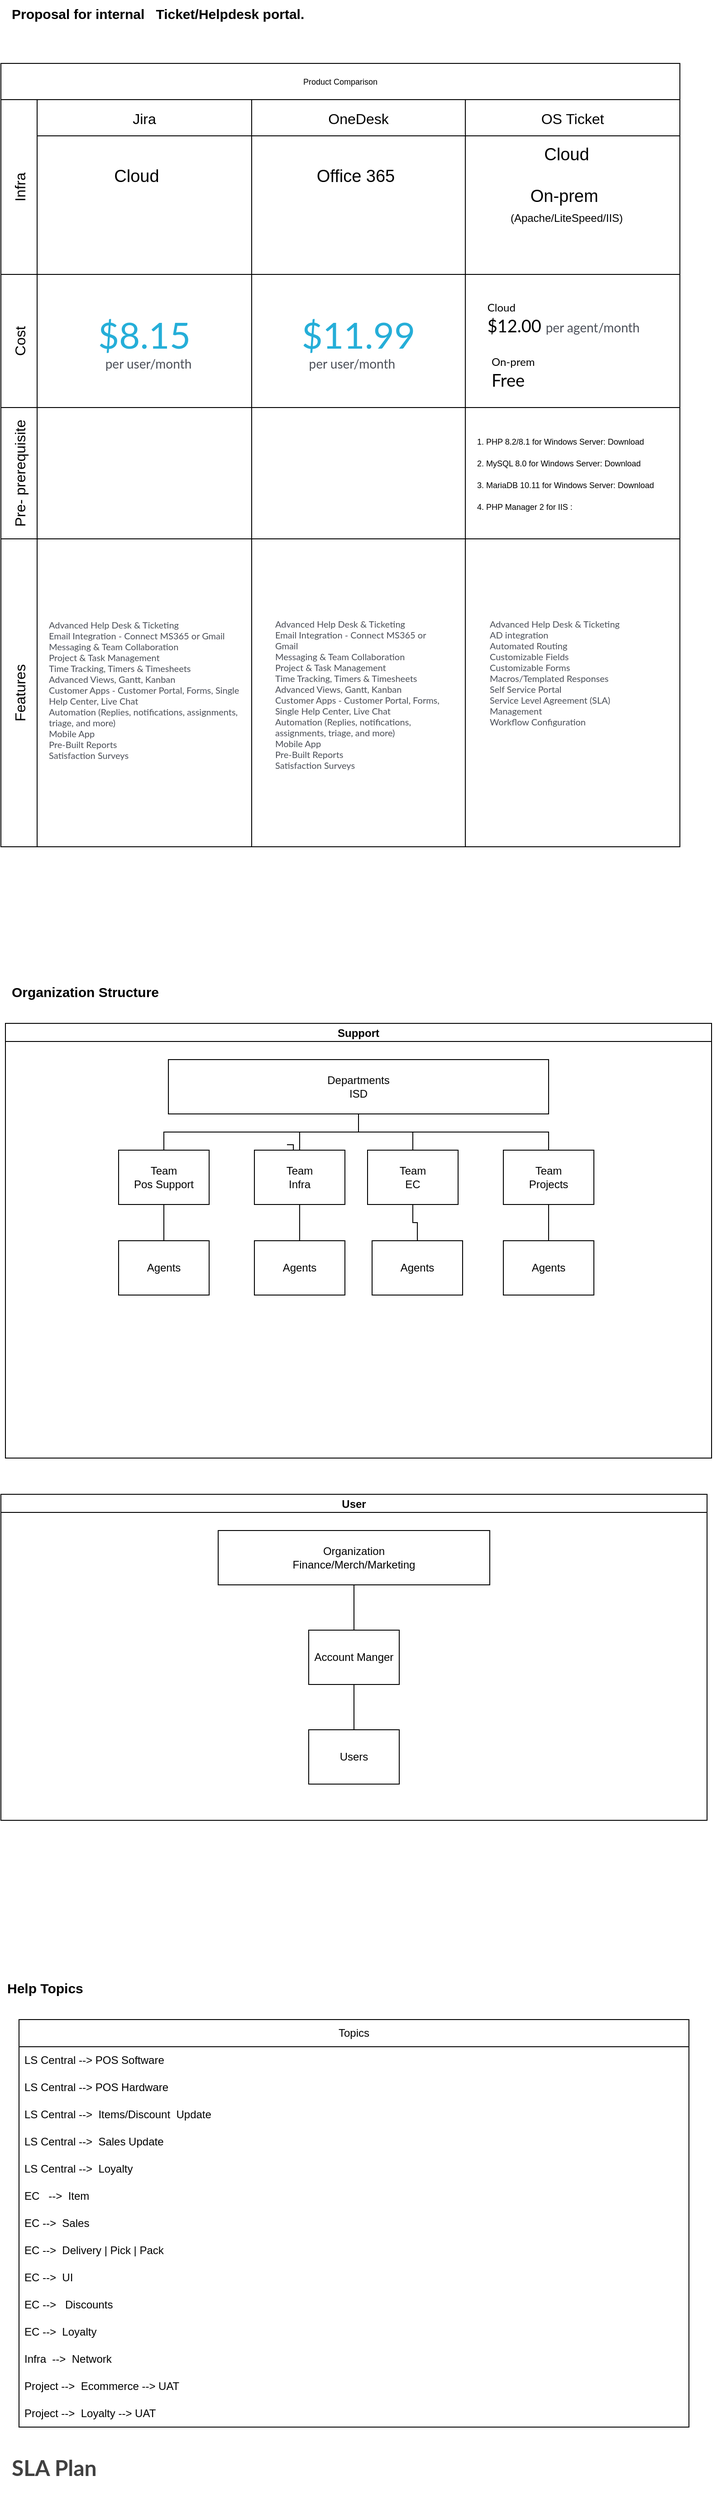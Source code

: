 <mxfile version="23.1.5" type="github">
  <diagram name="Page-1" id="pJ8fOiVkHBEaYPMJXqZk">
    <mxGraphModel dx="1426" dy="1885" grid="1" gridSize="10" guides="1" tooltips="1" connect="1" arrows="1" fold="1" page="1" pageScale="1" pageWidth="850" pageHeight="1100" math="0" shadow="0">
      <root>
        <mxCell id="0" />
        <mxCell id="1" parent="0" />
        <mxCell id="9nB0Sxq_VMk9R8gdbDKS-1" value="Proposal for internal&amp;nbsp; &amp;nbsp;Ticket/Helpdesk portal." style="text;strokeColor=none;align=left;fillColor=none;html=1;verticalAlign=middle;whiteSpace=wrap;rounded=0;fontSize=15;fontStyle=1" parent="1" vertex="1">
          <mxGeometry x="40" y="-1050" width="380" height="30" as="geometry" />
        </mxCell>
        <mxCell id="9nB0Sxq_VMk9R8gdbDKS-63" value="Product Comparison" style="shape=table;childLayout=tableLayout;startSize=40;collapsible=0;recursiveResize=0;expand=0;fontSize=9;" parent="1" vertex="1">
          <mxGeometry x="30" y="-980" width="750" height="865" as="geometry" />
        </mxCell>
        <mxCell id="9nB0Sxq_VMk9R8gdbDKS-64" value="Infra" style="shape=tableRow;horizontal=0;swimlaneHead=0;swimlaneBody=0;top=0;left=0;strokeColor=inherit;bottom=0;right=0;dropTarget=0;fontStyle=0;fillColor=none;points=[[0,0.5],[1,0.5]];portConstraint=eastwest;startSize=40;collapsible=0;recursiveResize=0;expand=0;fontSize=16;" parent="9nB0Sxq_VMk9R8gdbDKS-63" vertex="1">
          <mxGeometry y="40" width="750" height="193" as="geometry" />
        </mxCell>
        <mxCell id="9nB0Sxq_VMk9R8gdbDKS-65" value="Jira" style="swimlane;swimlaneHead=0;swimlaneBody=0;fontStyle=0;strokeColor=inherit;connectable=0;fillColor=none;startSize=40;collapsible=0;recursiveResize=0;expand=0;fontSize=16;" parent="9nB0Sxq_VMk9R8gdbDKS-64" vertex="1">
          <mxGeometry x="40" width="237" height="193" as="geometry">
            <mxRectangle width="237" height="193" as="alternateBounds" />
          </mxGeometry>
        </mxCell>
        <mxCell id="9nB0Sxq_VMk9R8gdbDKS-76" value="Cloud" style="text;strokeColor=none;align=center;fillColor=none;html=1;verticalAlign=middle;whiteSpace=wrap;rounded=0;fontSize=19;" parent="9nB0Sxq_VMk9R8gdbDKS-65" vertex="1">
          <mxGeometry x="80" y="70" width="60" height="30" as="geometry" />
        </mxCell>
        <mxCell id="9nB0Sxq_VMk9R8gdbDKS-66" value="OneDesk" style="swimlane;swimlaneHead=0;swimlaneBody=0;fontStyle=0;strokeColor=inherit;connectable=0;fillColor=none;startSize=40;collapsible=0;recursiveResize=0;expand=0;fontSize=16;" parent="9nB0Sxq_VMk9R8gdbDKS-64" vertex="1">
          <mxGeometry x="277" width="236" height="193" as="geometry">
            <mxRectangle width="236" height="193" as="alternateBounds" />
          </mxGeometry>
        </mxCell>
        <mxCell id="9nB0Sxq_VMk9R8gdbDKS-78" value="Office 365" style="text;strokeColor=none;align=center;fillColor=none;html=1;verticalAlign=middle;whiteSpace=wrap;rounded=0;fontSize=19;" parent="9nB0Sxq_VMk9R8gdbDKS-66" vertex="1">
          <mxGeometry x="60" y="70" width="110" height="30" as="geometry" />
        </mxCell>
        <mxCell id="9nB0Sxq_VMk9R8gdbDKS-67" value="OS Ticket" style="swimlane;swimlaneHead=0;swimlaneBody=0;fontStyle=0;strokeColor=inherit;connectable=0;fillColor=none;startSize=40;collapsible=0;recursiveResize=0;expand=0;fontSize=16;" parent="9nB0Sxq_VMk9R8gdbDKS-64" vertex="1">
          <mxGeometry x="513" width="237" height="193" as="geometry">
            <mxRectangle width="237" height="193" as="alternateBounds" />
          </mxGeometry>
        </mxCell>
        <mxCell id="9nB0Sxq_VMk9R8gdbDKS-85" value="Cloud&lt;br&gt;&lt;br&gt;On-prem&amp;nbsp;&lt;br&gt;&lt;font style=&quot;font-size: 12px;&quot;&gt;(Apache/LiteSpeed/IIS)&lt;/font&gt;" style="text;strokeColor=none;align=center;fillColor=none;html=1;verticalAlign=middle;whiteSpace=wrap;rounded=0;fontSize=19;" parent="9nB0Sxq_VMk9R8gdbDKS-67" vertex="1">
          <mxGeometry x="27" y="80" width="170" height="30" as="geometry" />
        </mxCell>
        <mxCell id="9nB0Sxq_VMk9R8gdbDKS-68" value="Cost" style="shape=tableRow;horizontal=0;swimlaneHead=0;swimlaneBody=0;top=0;left=0;strokeColor=inherit;bottom=0;right=0;dropTarget=0;fontStyle=0;fillColor=none;points=[[0,0.5],[1,0.5]];portConstraint=eastwest;startSize=40;collapsible=0;recursiveResize=0;expand=0;fontSize=16;" parent="9nB0Sxq_VMk9R8gdbDKS-63" vertex="1">
          <mxGeometry y="233" width="750" height="147" as="geometry" />
        </mxCell>
        <mxCell id="9nB0Sxq_VMk9R8gdbDKS-69" value="" style="swimlane;swimlaneHead=0;swimlaneBody=0;fontStyle=0;connectable=0;strokeColor=inherit;fillColor=none;startSize=0;collapsible=0;recursiveResize=0;expand=0;fontSize=16;" parent="9nB0Sxq_VMk9R8gdbDKS-68" vertex="1">
          <mxGeometry x="40" width="237" height="147" as="geometry">
            <mxRectangle width="237" height="147" as="alternateBounds" />
          </mxGeometry>
        </mxCell>
        <mxCell id="9nB0Sxq_VMk9R8gdbDKS-88" value="&lt;div style=&quot;box-sizing: border-box; font-family: Lato, sans-serif; transition: all 1s ease 0s; color: rgb(37, 174, 216); font-size: 40px; text-align: start; background-color: rgb(255, 255, 255);&quot; class=&quot;od-pricing-plan-per-user-price&quot; id=&quot;od-pricing-plan-standard-per-user-price&quot;&gt;$8.15&lt;/div&gt;&lt;div style=&quot;box-sizing: border-box; font-family: Lato, sans-serif; transition: all 1s ease 0s; font-size: 14px; padding-left: 8px; color: rgb(75, 79, 88); text-align: start; background-color: rgb(255, 255, 255);&quot; class=&quot;od-pricing-plan-per-user-month&quot;&gt;per user/month&lt;/div&gt;" style="text;strokeColor=none;align=center;fillColor=none;html=1;verticalAlign=middle;whiteSpace=wrap;rounded=0;fontSize=19;" parent="9nB0Sxq_VMk9R8gdbDKS-69" vertex="1">
          <mxGeometry x="48.5" y="60" width="140" height="30" as="geometry" />
        </mxCell>
        <mxCell id="9nB0Sxq_VMk9R8gdbDKS-70" value="" style="swimlane;swimlaneHead=0;swimlaneBody=0;fontStyle=0;connectable=0;strokeColor=inherit;fillColor=none;startSize=0;collapsible=0;recursiveResize=0;expand=0;fontSize=16;" parent="9nB0Sxq_VMk9R8gdbDKS-68" vertex="1">
          <mxGeometry x="277" width="236" height="147" as="geometry">
            <mxRectangle width="236" height="147" as="alternateBounds" />
          </mxGeometry>
        </mxCell>
        <mxCell id="9nB0Sxq_VMk9R8gdbDKS-87" value="&lt;div style=&quot;box-sizing: border-box; font-family: Lato, sans-serif; transition: all 1s ease 0s; color: rgb(37, 174, 216); font-size: 40px; text-align: start; background-color: rgb(255, 255, 255);&quot; class=&quot;od-pricing-plan-per-user-price&quot; id=&quot;od-pricing-plan-standard-per-user-price&quot;&gt;$11.99&lt;/div&gt;&lt;div style=&quot;box-sizing: border-box; font-family: Lato, sans-serif; transition: all 1s ease 0s; font-size: 14px; padding-left: 8px; color: rgb(75, 79, 88); text-align: start; background-color: rgb(255, 255, 255);&quot; class=&quot;od-pricing-plan-per-user-month&quot;&gt;per user/month&lt;/div&gt;" style="text;strokeColor=none;align=center;fillColor=none;html=1;verticalAlign=middle;whiteSpace=wrap;rounded=0;fontSize=19;" parent="9nB0Sxq_VMk9R8gdbDKS-70" vertex="1">
          <mxGeometry x="48" y="60" width="140" height="30" as="geometry" />
        </mxCell>
        <mxCell id="9nB0Sxq_VMk9R8gdbDKS-71" value="" style="swimlane;swimlaneHead=0;swimlaneBody=0;fontStyle=0;connectable=0;strokeColor=inherit;fillColor=none;startSize=0;collapsible=0;recursiveResize=0;expand=0;fontSize=16;align=left;" parent="9nB0Sxq_VMk9R8gdbDKS-68" vertex="1">
          <mxGeometry x="513" width="237" height="147" as="geometry">
            <mxRectangle width="237" height="147" as="alternateBounds" />
          </mxGeometry>
        </mxCell>
        <mxCell id="9nB0Sxq_VMk9R8gdbDKS-89" value="&lt;div style=&quot;box-sizing: border-box; font-family: Lato, sans-serif; transition: all 1s ease 0s; text-align: start; background-color: rgb(255, 255, 255);&quot; class=&quot;od-pricing-plan-per-user-price&quot; id=&quot;od-pricing-plan-standard-per-user-price&quot;&gt;&lt;span style=&quot;font-size: 12px;&quot;&gt;Cloud&lt;/span&gt;&lt;br&gt;$12.00&amp;nbsp;&lt;span style=&quot;color: rgb(75, 79, 88); font-size: 14px;&quot;&gt;per agent/month&lt;/span&gt;&lt;/div&gt;" style="text;strokeColor=none;align=center;fillColor=none;html=1;verticalAlign=middle;whiteSpace=wrap;rounded=0;fontSize=19;" parent="9nB0Sxq_VMk9R8gdbDKS-71" vertex="1">
          <mxGeometry x="7" y="30" width="203" height="30" as="geometry" />
        </mxCell>
        <mxCell id="9nB0Sxq_VMk9R8gdbDKS-90" value="&lt;div style=&quot;box-sizing: border-box; font-family: Lato, sans-serif; transition: all 1s ease 0s; background-color: rgb(255, 255, 255);&quot; class=&quot;od-pricing-plan-per-user-price&quot; id=&quot;od-pricing-plan-standard-per-user-price&quot;&gt;&lt;span style=&quot;font-size: 12px;&quot;&gt;On-prem&amp;nbsp;&lt;/span&gt;&lt;br&gt;Free&lt;/div&gt;" style="text;strokeColor=none;align=left;fillColor=none;html=1;verticalAlign=middle;whiteSpace=wrap;rounded=0;fontSize=19;" parent="9nB0Sxq_VMk9R8gdbDKS-71" vertex="1">
          <mxGeometry x="27" y="90" width="143" height="30" as="geometry" />
        </mxCell>
        <mxCell id="9nB0Sxq_VMk9R8gdbDKS-72" value="Pre- prerequisite" style="shape=tableRow;horizontal=0;swimlaneHead=0;swimlaneBody=0;top=0;left=0;strokeColor=inherit;bottom=0;right=0;dropTarget=0;fontStyle=0;fillColor=none;points=[[0,0.5],[1,0.5]];portConstraint=eastwest;startSize=40;collapsible=0;recursiveResize=0;expand=0;fontSize=16;" parent="9nB0Sxq_VMk9R8gdbDKS-63" vertex="1">
          <mxGeometry y="380" width="750" height="145" as="geometry" />
        </mxCell>
        <mxCell id="9nB0Sxq_VMk9R8gdbDKS-73" value="" style="swimlane;swimlaneHead=0;swimlaneBody=0;fontStyle=0;connectable=0;strokeColor=inherit;fillColor=none;startSize=0;collapsible=0;recursiveResize=0;expand=0;fontSize=16;" parent="9nB0Sxq_VMk9R8gdbDKS-72" vertex="1">
          <mxGeometry x="40" width="237" height="145" as="geometry">
            <mxRectangle width="237" height="145" as="alternateBounds" />
          </mxGeometry>
        </mxCell>
        <mxCell id="9nB0Sxq_VMk9R8gdbDKS-74" value="" style="swimlane;swimlaneHead=0;swimlaneBody=0;fontStyle=0;connectable=0;strokeColor=inherit;fillColor=none;startSize=0;collapsible=0;recursiveResize=0;expand=0;fontSize=16;" parent="9nB0Sxq_VMk9R8gdbDKS-72" vertex="1">
          <mxGeometry x="277" width="236" height="145" as="geometry">
            <mxRectangle width="236" height="145" as="alternateBounds" />
          </mxGeometry>
        </mxCell>
        <mxCell id="9nB0Sxq_VMk9R8gdbDKS-75" value="" style="swimlane;swimlaneHead=0;swimlaneBody=0;fontStyle=0;connectable=0;strokeColor=inherit;fillColor=none;startSize=0;collapsible=0;recursiveResize=0;expand=0;fontSize=7;align=left;" parent="9nB0Sxq_VMk9R8gdbDKS-72" vertex="1">
          <mxGeometry x="513" width="237" height="145" as="geometry">
            <mxRectangle width="237" height="145" as="alternateBounds" />
          </mxGeometry>
        </mxCell>
        <mxCell id="9nB0Sxq_VMk9R8gdbDKS-95" value="&lt;ol style=&quot;box-sizing: border-box; font-family: Helvetica, Calibri, Arial; margin: 0px 0px 24px; padding: 0px; list-style-position: initial; list-style-image: initial; line-height: 24px; font-size: 9px;&quot; class=&quot;arabic simple&quot;&gt;&lt;li style=&quot;box-sizing: border-box; list-style: decimal; margin-left: 24px; font-size: 9px;&quot;&gt;PHP 8.2/8.1 for Windows Server:&amp;nbsp;Download&lt;/li&gt;&lt;li style=&quot;box-sizing: border-box; list-style: decimal; margin-left: 24px; font-size: 9px;&quot;&gt;MySQL 8.0 for Windows Server:&amp;nbsp;Download&lt;/li&gt;&lt;li style=&quot;box-sizing: border-box; list-style: decimal; margin-left: 24px; font-size: 9px;&quot;&gt;MariaDB 10.11 for Windows Server:&amp;nbsp;Download&lt;/li&gt;&lt;li style=&quot;box-sizing: border-box; list-style: decimal; margin-left: 24px; font-size: 9px;&quot;&gt;PHP Manager 2 for IIS :&amp;nbsp;&lt;/li&gt;&lt;/ol&gt;" style="text;strokeColor=none;align=left;fillColor=none;html=1;verticalAlign=middle;rounded=0;fontSize=9;labelBackgroundColor=none;fontColor=default;" parent="9nB0Sxq_VMk9R8gdbDKS-75" vertex="1">
          <mxGeometry x="-3" y="20" width="280" height="130" as="geometry" />
        </mxCell>
        <mxCell id="9nB0Sxq_VMk9R8gdbDKS-91" value="Features" style="shape=tableRow;horizontal=0;swimlaneHead=0;swimlaneBody=0;top=0;left=0;strokeColor=inherit;bottom=0;right=0;dropTarget=0;fontStyle=0;fillColor=none;points=[[0,0.5],[1,0.5]];portConstraint=eastwest;startSize=40;collapsible=0;recursiveResize=0;expand=0;fontSize=16;" parent="9nB0Sxq_VMk9R8gdbDKS-63" vertex="1">
          <mxGeometry y="525" width="750" height="340" as="geometry" />
        </mxCell>
        <mxCell id="9nB0Sxq_VMk9R8gdbDKS-92" value="" style="swimlane;swimlaneHead=0;swimlaneBody=0;fontStyle=0;connectable=0;strokeColor=inherit;fillColor=none;startSize=0;collapsible=0;recursiveResize=0;expand=0;fontSize=16;" parent="9nB0Sxq_VMk9R8gdbDKS-91" vertex="1">
          <mxGeometry x="40" width="237" height="340" as="geometry">
            <mxRectangle width="237" height="340" as="alternateBounds" />
          </mxGeometry>
        </mxCell>
        <mxCell id="9nB0Sxq_VMk9R8gdbDKS-97" value="&lt;div style=&quot;box-sizing: border-box; font-family: Lato, sans-serif; transition: all 1s ease 0s; margin-bottom: 18px; margin-left: 15px; font-size: 10px; color: rgb(75, 79, 88); text-align: start; background-color: rgb(255, 255, 255);&quot; class=&quot;od-pricing-plan-plan-feature-row-container&quot;&gt;&lt;div style=&quot;box-sizing: border-box; transition: all 1s ease 0s; padding-right: 5px; text-overflow: ellipsis; overflow: hidden; font-size: 10px;&quot;&gt;Advanced Help Desk &amp;amp; Ticketing &lt;br style=&quot;font-size: 10px;&quot;&gt;Email Integration - Connect MS365 or Gmail &lt;br style=&quot;font-size: 10px;&quot;&gt;Messaging &amp;amp; Team Collaboration &lt;br style=&quot;font-size: 10px;&quot;&gt;Project &amp;amp; Task Management &lt;br style=&quot;font-size: 10px;&quot;&gt;Time Tracking, Timers &amp;amp; Timesheets &lt;br style=&quot;font-size: 10px;&quot;&gt;Advanced Views, Gantt, Kanban &lt;br style=&quot;font-size: 10px;&quot;&gt;Customer Apps - Customer Portal, Forms, Single Help Center, Live Chat &lt;br style=&quot;font-size: 10px;&quot;&gt;Automation (Replies, notifications, assignments, triage, and more) &lt;br style=&quot;font-size: 10px;&quot;&gt;Mobile App &lt;br style=&quot;font-size: 10px;&quot;&gt;Pre-Built Reports &lt;br style=&quot;font-size: 10px;&quot;&gt;Satisfaction Surveys&amp;nbsp;&lt;/div&gt;&lt;/div&gt;" style="text;strokeColor=none;align=center;fillColor=none;html=1;verticalAlign=middle;whiteSpace=wrap;rounded=0;fontSize=10;" parent="9nB0Sxq_VMk9R8gdbDKS-92" vertex="1">
          <mxGeometry x="-3" y="60" width="240" height="230" as="geometry" />
        </mxCell>
        <mxCell id="9nB0Sxq_VMk9R8gdbDKS-93" value="" style="swimlane;swimlaneHead=0;swimlaneBody=0;fontStyle=0;connectable=0;strokeColor=inherit;fillColor=none;startSize=0;collapsible=0;recursiveResize=0;expand=0;fontSize=16;" parent="9nB0Sxq_VMk9R8gdbDKS-91" vertex="1">
          <mxGeometry x="277" width="236" height="340" as="geometry">
            <mxRectangle width="236" height="340" as="alternateBounds" />
          </mxGeometry>
        </mxCell>
        <mxCell id="9nB0Sxq_VMk9R8gdbDKS-105" value="&lt;div style=&quot;box-sizing: border-box; font-family: Lato, sans-serif; transition: all 1s ease 0s; margin-bottom: 18px; margin-left: 15px; font-size: 10px; color: rgb(75, 79, 88); text-align: start; background-color: rgb(255, 255, 255);&quot; class=&quot;od-pricing-plan-plan-feature-row-container&quot;&gt;&lt;div style=&quot;box-sizing: border-box; transition: all 1s ease 0s; padding-right: 5px; text-overflow: ellipsis; overflow: hidden; font-size: 10px;&quot;&gt;Advanced Help Desk &amp;amp; Ticketing &lt;br style=&quot;font-size: 10px;&quot;&gt;Email Integration - Connect MS365 or Gmail &lt;br style=&quot;font-size: 10px;&quot;&gt;Messaging &amp;amp; Team Collaboration &lt;br style=&quot;font-size: 10px;&quot;&gt;Project &amp;amp; Task Management &lt;br style=&quot;font-size: 10px;&quot;&gt;Time Tracking, Timers &amp;amp; Timesheets &lt;br style=&quot;font-size: 10px;&quot;&gt;Advanced Views, Gantt, Kanban &lt;br style=&quot;font-size: 10px;&quot;&gt;Customer Apps - Customer Portal, Forms, Single Help Center, Live Chat &lt;br style=&quot;font-size: 10px;&quot;&gt;Automation (Replies, notifications, assignments, triage, and more) &lt;br style=&quot;font-size: 10px;&quot;&gt;Mobile App &lt;br style=&quot;font-size: 10px;&quot;&gt;Pre-Built Reports &lt;br style=&quot;font-size: 10px;&quot;&gt;Satisfaction Surveys&amp;nbsp;&lt;/div&gt;&lt;/div&gt;" style="text;strokeColor=none;align=center;fillColor=none;html=1;verticalAlign=middle;whiteSpace=wrap;rounded=0;fontSize=10;" parent="9nB0Sxq_VMk9R8gdbDKS-93" vertex="1">
          <mxGeometry x="10" y="70" width="208" height="220" as="geometry" />
        </mxCell>
        <mxCell id="9nB0Sxq_VMk9R8gdbDKS-94" value="" style="swimlane;swimlaneHead=0;swimlaneBody=0;fontStyle=0;connectable=0;strokeColor=inherit;fillColor=none;startSize=0;collapsible=0;recursiveResize=0;expand=0;fontSize=16;" parent="9nB0Sxq_VMk9R8gdbDKS-91" vertex="1">
          <mxGeometry x="513" width="237" height="340" as="geometry">
            <mxRectangle width="237" height="340" as="alternateBounds" />
          </mxGeometry>
        </mxCell>
        <mxCell id="9nB0Sxq_VMk9R8gdbDKS-98" value="&lt;div style=&quot;box-sizing: border-box; font-family: Lato, sans-serif; transition: all 1s ease 0s; margin-bottom: 18px; margin-left: 15px; font-size: 10px; color: rgb(75, 79, 88); text-align: start; background-color: rgb(255, 255, 255);&quot; class=&quot;od-pricing-plan-plan-feature-row-container&quot;&gt;&lt;div style=&quot;box-sizing: border-box; transition: all 1s ease 0s; padding-right: 5px; text-overflow: ellipsis; overflow: hidden; font-size: 10px;&quot;&gt;&lt;div style=&quot;box-sizing: border-box; transition: all 1s ease 0s; padding-right: 5px; text-overflow: ellipsis; overflow: hidden;&quot;&gt;&lt;br&gt;Advanced Help Desk &amp;amp; Ticketing&lt;br&gt;AD integration&lt;/div&gt;&lt;div style=&quot;box-sizing: border-box; transition: all 1s ease 0s; padding-right: 5px; text-overflow: ellipsis; overflow: hidden;&quot;&gt;Automated Routing&lt;/div&gt;&lt;div style=&quot;box-sizing: border-box; transition: all 1s ease 0s; padding-right: 5px; text-overflow: ellipsis; overflow: hidden;&quot;&gt;Customizable Fields&lt;/div&gt;&lt;div style=&quot;box-sizing: border-box; transition: all 1s ease 0s; padding-right: 5px; text-overflow: ellipsis; overflow: hidden;&quot;&gt;Customizable Forms&lt;/div&gt;&lt;div style=&quot;box-sizing: border-box; transition: all 1s ease 0s; padding-right: 5px; text-overflow: ellipsis; overflow: hidden;&quot;&gt;Macros/Templated Responses&lt;/div&gt;&lt;div style=&quot;box-sizing: border-box; transition: all 1s ease 0s; padding-right: 5px; text-overflow: ellipsis; overflow: hidden;&quot;&gt;Self Service Portal&lt;/div&gt;&lt;div style=&quot;box-sizing: border-box; transition: all 1s ease 0s; padding-right: 5px; text-overflow: ellipsis; overflow: hidden;&quot;&gt;Service Level Agreement (SLA) Management&lt;/div&gt;&lt;div style=&quot;box-sizing: border-box; transition: all 1s ease 0s; padding-right: 5px; text-overflow: ellipsis; overflow: hidden;&quot;&gt;Workflow Configuration&lt;/div&gt;&lt;/div&gt;&lt;/div&gt;" style="text;strokeColor=none;align=center;fillColor=none;html=1;verticalAlign=middle;whiteSpace=wrap;rounded=0;fontSize=10;" parent="9nB0Sxq_VMk9R8gdbDKS-94" vertex="1">
          <mxGeometry x="10.5" y="50" width="186.5" height="200" as="geometry" />
        </mxCell>
        <mxCell id="9nB0Sxq_VMk9R8gdbDKS-106" value="Organization Structure" style="text;strokeColor=none;align=left;fillColor=none;html=1;verticalAlign=middle;whiteSpace=wrap;rounded=0;fontSize=15;fontStyle=1" parent="1" vertex="1">
          <mxGeometry x="40" y="30" width="380" height="30" as="geometry" />
        </mxCell>
        <mxCell id="9nB0Sxq_VMk9R8gdbDKS-107" value="Support" style="swimlane;startSize=20;horizontal=1;containerType=tree;newEdgeStyle={&quot;edgeStyle&quot;:&quot;elbowEdgeStyle&quot;,&quot;startArrow&quot;:&quot;none&quot;,&quot;endArrow&quot;:&quot;none&quot;};" parent="1" vertex="1">
          <mxGeometry x="35" y="80" width="780" height="480" as="geometry" />
        </mxCell>
        <mxCell id="9nB0Sxq_VMk9R8gdbDKS-108" value="" style="edgeStyle=elbowEdgeStyle;elbow=vertical;sourcePerimeterSpacing=0;targetPerimeterSpacing=0;startArrow=none;endArrow=none;rounded=0;curved=0;" parent="9nB0Sxq_VMk9R8gdbDKS-107" source="9nB0Sxq_VMk9R8gdbDKS-110" target="9nB0Sxq_VMk9R8gdbDKS-111" edge="1">
          <mxGeometry relative="1" as="geometry" />
        </mxCell>
        <mxCell id="9nB0Sxq_VMk9R8gdbDKS-109" value="" style="edgeStyle=elbowEdgeStyle;elbow=vertical;sourcePerimeterSpacing=0;targetPerimeterSpacing=0;startArrow=none;endArrow=none;rounded=0;curved=0;" parent="9nB0Sxq_VMk9R8gdbDKS-107" source="9nB0Sxq_VMk9R8gdbDKS-110" target="9nB0Sxq_VMk9R8gdbDKS-112" edge="1">
          <mxGeometry relative="1" as="geometry" />
        </mxCell>
        <UserObject label="Departments&lt;br&gt;ISD" treeRoot="1" id="9nB0Sxq_VMk9R8gdbDKS-110">
          <mxCell style="whiteSpace=wrap;html=1;align=center;treeFolding=1;treeMoving=1;newEdgeStyle={&quot;edgeStyle&quot;:&quot;elbowEdgeStyle&quot;,&quot;startArrow&quot;:&quot;none&quot;,&quot;endArrow&quot;:&quot;none&quot;};" parent="9nB0Sxq_VMk9R8gdbDKS-107" vertex="1">
            <mxGeometry x="180" y="40" width="420" height="60" as="geometry" />
          </mxCell>
        </UserObject>
        <mxCell id="9nB0Sxq_VMk9R8gdbDKS-111" value="Team&lt;br&gt;Pos Support" style="whiteSpace=wrap;html=1;align=center;verticalAlign=middle;treeFolding=1;treeMoving=1;newEdgeStyle={&quot;edgeStyle&quot;:&quot;elbowEdgeStyle&quot;,&quot;startArrow&quot;:&quot;none&quot;,&quot;endArrow&quot;:&quot;none&quot;};" parent="9nB0Sxq_VMk9R8gdbDKS-107" vertex="1">
          <mxGeometry x="125" y="140" width="100" height="60" as="geometry" />
        </mxCell>
        <mxCell id="9nB0Sxq_VMk9R8gdbDKS-112" value="Team&lt;br&gt;EC" style="whiteSpace=wrap;html=1;align=center;verticalAlign=middle;treeFolding=1;treeMoving=1;newEdgeStyle={&quot;edgeStyle&quot;:&quot;elbowEdgeStyle&quot;,&quot;startArrow&quot;:&quot;none&quot;,&quot;endArrow&quot;:&quot;none&quot;};" parent="9nB0Sxq_VMk9R8gdbDKS-107" vertex="1">
          <mxGeometry x="400" y="140" width="100" height="60" as="geometry" />
        </mxCell>
        <mxCell id="9nB0Sxq_VMk9R8gdbDKS-113" value="Team&lt;br&gt;Infra" style="whiteSpace=wrap;html=1;align=center;verticalAlign=middle;treeFolding=1;treeMoving=1;newEdgeStyle={&quot;edgeStyle&quot;:&quot;elbowEdgeStyle&quot;,&quot;startArrow&quot;:&quot;none&quot;,&quot;endArrow&quot;:&quot;none&quot;};" parent="9nB0Sxq_VMk9R8gdbDKS-107" vertex="1">
          <mxGeometry x="275" y="140" width="100" height="60" as="geometry" />
        </mxCell>
        <mxCell id="9nB0Sxq_VMk9R8gdbDKS-114" value="" style="edgeStyle=elbowEdgeStyle;elbow=vertical;sourcePerimeterSpacing=0;targetPerimeterSpacing=0;startArrow=none;endArrow=none;rounded=0;curved=0;" parent="9nB0Sxq_VMk9R8gdbDKS-107" source="9nB0Sxq_VMk9R8gdbDKS-110" target="9nB0Sxq_VMk9R8gdbDKS-113" edge="1">
          <mxGeometry relative="1" as="geometry">
            <mxPoint x="390" y="100" as="sourcePoint" />
            <mxPoint x="360" y="140" as="targetPoint" />
          </mxGeometry>
        </mxCell>
        <mxCell id="9nB0Sxq_VMk9R8gdbDKS-115" style="edgeStyle=elbowEdgeStyle;rounded=0;orthogonalLoop=1;jettySize=auto;html=1;startArrow=none;endArrow=none;exitX=0.75;exitY=0;exitDx=0;exitDy=0;" parent="9nB0Sxq_VMk9R8gdbDKS-107" source="9nB0Sxq_VMk9R8gdbDKS-111" target="9nB0Sxq_VMk9R8gdbDKS-111" edge="1">
          <mxGeometry relative="1" as="geometry" />
        </mxCell>
        <mxCell id="9nB0Sxq_VMk9R8gdbDKS-116" style="edgeStyle=elbowEdgeStyle;rounded=0;orthogonalLoop=1;jettySize=auto;html=1;startArrow=none;endArrow=none;exitX=0.5;exitY=0;exitDx=0;exitDy=0;entryX=0.36;entryY=-0.1;entryDx=0;entryDy=0;entryPerimeter=0;" parent="9nB0Sxq_VMk9R8gdbDKS-107" source="9nB0Sxq_VMk9R8gdbDKS-113" target="9nB0Sxq_VMk9R8gdbDKS-113" edge="1">
          <mxGeometry relative="1" as="geometry" />
        </mxCell>
        <mxCell id="9nB0Sxq_VMk9R8gdbDKS-117" value="Team&lt;br&gt;Projects" style="whiteSpace=wrap;html=1;align=center;verticalAlign=middle;treeFolding=1;treeMoving=1;newEdgeStyle={&quot;edgeStyle&quot;:&quot;elbowEdgeStyle&quot;,&quot;startArrow&quot;:&quot;none&quot;,&quot;endArrow&quot;:&quot;none&quot;};" parent="9nB0Sxq_VMk9R8gdbDKS-107" vertex="1">
          <mxGeometry x="550" y="140" width="100" height="60" as="geometry" />
        </mxCell>
        <mxCell id="9nB0Sxq_VMk9R8gdbDKS-118" value="" style="edgeStyle=elbowEdgeStyle;elbow=vertical;sourcePerimeterSpacing=0;targetPerimeterSpacing=0;startArrow=none;endArrow=none;rounded=0;curved=0;" parent="9nB0Sxq_VMk9R8gdbDKS-107" source="9nB0Sxq_VMk9R8gdbDKS-110" target="9nB0Sxq_VMk9R8gdbDKS-117" edge="1">
          <mxGeometry relative="1" as="geometry">
            <mxPoint x="390" y="100" as="sourcePoint" />
            <mxPoint x="450" y="140" as="targetPoint" />
          </mxGeometry>
        </mxCell>
        <mxCell id="9nB0Sxq_VMk9R8gdbDKS-119" value="Agents" style="whiteSpace=wrap;html=1;align=center;verticalAlign=middle;treeFolding=1;treeMoving=1;newEdgeStyle={&quot;edgeStyle&quot;:&quot;elbowEdgeStyle&quot;,&quot;startArrow&quot;:&quot;none&quot;,&quot;endArrow&quot;:&quot;none&quot;};" parent="9nB0Sxq_VMk9R8gdbDKS-107" vertex="1">
          <mxGeometry x="125" y="240" width="100" height="60" as="geometry" />
        </mxCell>
        <mxCell id="9nB0Sxq_VMk9R8gdbDKS-120" value="" style="edgeStyle=elbowEdgeStyle;elbow=vertical;sourcePerimeterSpacing=0;targetPerimeterSpacing=0;startArrow=none;endArrow=none;rounded=0;curved=0;exitX=0.5;exitY=1;exitDx=0;exitDy=0;" parent="9nB0Sxq_VMk9R8gdbDKS-107" source="9nB0Sxq_VMk9R8gdbDKS-111" target="9nB0Sxq_VMk9R8gdbDKS-119" edge="1">
          <mxGeometry relative="1" as="geometry">
            <mxPoint x="390" y="100" as="sourcePoint" />
            <mxPoint x="175" y="140" as="targetPoint" />
          </mxGeometry>
        </mxCell>
        <mxCell id="9nB0Sxq_VMk9R8gdbDKS-121" value="Agents" style="whiteSpace=wrap;html=1;align=center;verticalAlign=middle;treeFolding=1;treeMoving=1;newEdgeStyle={&quot;edgeStyle&quot;:&quot;elbowEdgeStyle&quot;,&quot;startArrow&quot;:&quot;none&quot;,&quot;endArrow&quot;:&quot;none&quot;};" parent="9nB0Sxq_VMk9R8gdbDKS-107" vertex="1">
          <mxGeometry x="275" y="240" width="100" height="60" as="geometry" />
        </mxCell>
        <mxCell id="9nB0Sxq_VMk9R8gdbDKS-122" value="" style="edgeStyle=elbowEdgeStyle;elbow=vertical;sourcePerimeterSpacing=0;targetPerimeterSpacing=0;startArrow=none;endArrow=none;rounded=0;curved=0;exitX=0.5;exitY=1;exitDx=0;exitDy=0;" parent="9nB0Sxq_VMk9R8gdbDKS-107" source="9nB0Sxq_VMk9R8gdbDKS-113" target="9nB0Sxq_VMk9R8gdbDKS-121" edge="1">
          <mxGeometry relative="1" as="geometry">
            <mxPoint x="175" y="200" as="sourcePoint" />
            <mxPoint x="175" y="240" as="targetPoint" />
          </mxGeometry>
        </mxCell>
        <mxCell id="9nB0Sxq_VMk9R8gdbDKS-123" value="Agents" style="whiteSpace=wrap;html=1;align=center;verticalAlign=middle;treeFolding=1;treeMoving=1;newEdgeStyle={&quot;edgeStyle&quot;:&quot;elbowEdgeStyle&quot;,&quot;startArrow&quot;:&quot;none&quot;,&quot;endArrow&quot;:&quot;none&quot;};" parent="9nB0Sxq_VMk9R8gdbDKS-107" vertex="1">
          <mxGeometry x="405" y="240" width="100" height="60" as="geometry" />
        </mxCell>
        <mxCell id="9nB0Sxq_VMk9R8gdbDKS-124" value="" style="edgeStyle=elbowEdgeStyle;elbow=vertical;sourcePerimeterSpacing=0;targetPerimeterSpacing=0;startArrow=none;endArrow=none;rounded=0;curved=0;exitX=0.5;exitY=1;exitDx=0;exitDy=0;" parent="9nB0Sxq_VMk9R8gdbDKS-107" source="9nB0Sxq_VMk9R8gdbDKS-112" target="9nB0Sxq_VMk9R8gdbDKS-123" edge="1">
          <mxGeometry relative="1" as="geometry">
            <mxPoint x="325" y="200" as="sourcePoint" />
            <mxPoint x="325" y="240" as="targetPoint" />
          </mxGeometry>
        </mxCell>
        <mxCell id="9nB0Sxq_VMk9R8gdbDKS-125" value="Agents" style="whiteSpace=wrap;html=1;align=center;verticalAlign=middle;treeFolding=1;treeMoving=1;newEdgeStyle={&quot;edgeStyle&quot;:&quot;elbowEdgeStyle&quot;,&quot;startArrow&quot;:&quot;none&quot;,&quot;endArrow&quot;:&quot;none&quot;};" parent="9nB0Sxq_VMk9R8gdbDKS-107" vertex="1">
          <mxGeometry x="550" y="240" width="100" height="60" as="geometry" />
        </mxCell>
        <mxCell id="9nB0Sxq_VMk9R8gdbDKS-126" value="" style="edgeStyle=elbowEdgeStyle;elbow=vertical;sourcePerimeterSpacing=0;targetPerimeterSpacing=0;startArrow=none;endArrow=none;rounded=0;curved=0;exitX=0.5;exitY=1;exitDx=0;exitDy=0;" parent="9nB0Sxq_VMk9R8gdbDKS-107" source="9nB0Sxq_VMk9R8gdbDKS-117" target="9nB0Sxq_VMk9R8gdbDKS-125" edge="1">
          <mxGeometry relative="1" as="geometry">
            <mxPoint x="605" y="210" as="sourcePoint" />
            <mxPoint x="455" y="240" as="targetPoint" />
          </mxGeometry>
        </mxCell>
        <mxCell id="9nB0Sxq_VMk9R8gdbDKS-127" value="User" style="swimlane;startSize=20;horizontal=1;containerType=tree;newEdgeStyle={&quot;edgeStyle&quot;:&quot;elbowEdgeStyle&quot;,&quot;startArrow&quot;:&quot;none&quot;,&quot;endArrow&quot;:&quot;none&quot;};" parent="1" vertex="1">
          <mxGeometry x="30" y="600" width="780" height="360" as="geometry" />
        </mxCell>
        <mxCell id="9nB0Sxq_VMk9R8gdbDKS-129" value="" style="edgeStyle=elbowEdgeStyle;elbow=vertical;sourcePerimeterSpacing=0;targetPerimeterSpacing=0;startArrow=none;endArrow=none;rounded=0;curved=0;" parent="9nB0Sxq_VMk9R8gdbDKS-127" source="9nB0Sxq_VMk9R8gdbDKS-130" target="9nB0Sxq_VMk9R8gdbDKS-132" edge="1">
          <mxGeometry relative="1" as="geometry" />
        </mxCell>
        <UserObject label="Organization&lt;br&gt;Finance/Merch/Marketing" treeRoot="1" id="9nB0Sxq_VMk9R8gdbDKS-130">
          <mxCell style="whiteSpace=wrap;html=1;align=center;treeFolding=1;treeMoving=1;newEdgeStyle={&quot;edgeStyle&quot;:&quot;elbowEdgeStyle&quot;,&quot;startArrow&quot;:&quot;none&quot;,&quot;endArrow&quot;:&quot;none&quot;};" parent="9nB0Sxq_VMk9R8gdbDKS-127" vertex="1">
            <mxGeometry x="240" y="40" width="300" height="60" as="geometry" />
          </mxCell>
        </UserObject>
        <mxCell id="9nB0Sxq_VMk9R8gdbDKS-132" value="Account Manger" style="whiteSpace=wrap;html=1;align=center;verticalAlign=middle;treeFolding=1;treeMoving=1;newEdgeStyle={&quot;edgeStyle&quot;:&quot;elbowEdgeStyle&quot;,&quot;startArrow&quot;:&quot;none&quot;,&quot;endArrow&quot;:&quot;none&quot;};" parent="9nB0Sxq_VMk9R8gdbDKS-127" vertex="1">
          <mxGeometry x="340" y="150" width="100" height="60" as="geometry" />
        </mxCell>
        <mxCell id="9nB0Sxq_VMk9R8gdbDKS-143" value="Users" style="whiteSpace=wrap;html=1;align=center;verticalAlign=middle;treeFolding=1;treeMoving=1;newEdgeStyle={&quot;edgeStyle&quot;:&quot;elbowEdgeStyle&quot;,&quot;startArrow&quot;:&quot;none&quot;,&quot;endArrow&quot;:&quot;none&quot;};" parent="9nB0Sxq_VMk9R8gdbDKS-127" vertex="1">
          <mxGeometry x="340" y="260" width="100" height="60" as="geometry" />
        </mxCell>
        <mxCell id="9nB0Sxq_VMk9R8gdbDKS-144" value="" style="edgeStyle=elbowEdgeStyle;elbow=vertical;sourcePerimeterSpacing=0;targetPerimeterSpacing=0;startArrow=none;endArrow=none;rounded=0;curved=0;exitX=0.5;exitY=1;exitDx=0;exitDy=0;" parent="9nB0Sxq_VMk9R8gdbDKS-127" source="9nB0Sxq_VMk9R8gdbDKS-132" target="9nB0Sxq_VMk9R8gdbDKS-143" edge="1">
          <mxGeometry relative="1" as="geometry">
            <mxPoint x="325" y="200" as="sourcePoint" />
            <mxPoint x="325" y="240" as="targetPoint" />
          </mxGeometry>
        </mxCell>
        <mxCell id="9nB0Sxq_VMk9R8gdbDKS-147" value="Help Topics" style="text;strokeColor=none;align=left;fillColor=none;html=1;verticalAlign=middle;whiteSpace=wrap;rounded=0;fontSize=15;fontStyle=1" parent="1" vertex="1">
          <mxGeometry x="35" y="1130" width="380" height="30" as="geometry" />
        </mxCell>
        <mxCell id="9nB0Sxq_VMk9R8gdbDKS-148" value="Topics" style="swimlane;fontStyle=0;childLayout=stackLayout;horizontal=1;startSize=30;horizontalStack=0;resizeParent=1;resizeParentMax=0;resizeLast=0;collapsible=1;marginBottom=0;whiteSpace=wrap;html=1;" parent="1" vertex="1">
          <mxGeometry x="50" y="1180" width="740" height="450" as="geometry" />
        </mxCell>
        <mxCell id="9nB0Sxq_VMk9R8gdbDKS-149" value="LS Central --&amp;gt; POS Software&amp;nbsp;" style="text;strokeColor=none;fillColor=none;align=left;verticalAlign=middle;spacingLeft=4;spacingRight=4;overflow=hidden;points=[[0,0.5],[1,0.5]];portConstraint=eastwest;rotatable=0;whiteSpace=wrap;html=1;" parent="9nB0Sxq_VMk9R8gdbDKS-148" vertex="1">
          <mxGeometry y="30" width="740" height="30" as="geometry" />
        </mxCell>
        <mxCell id="9nB0Sxq_VMk9R8gdbDKS-150" value="LS Central --&amp;gt; POS Hardware" style="text;strokeColor=none;fillColor=none;align=left;verticalAlign=middle;spacingLeft=4;spacingRight=4;overflow=hidden;points=[[0,0.5],[1,0.5]];portConstraint=eastwest;rotatable=0;whiteSpace=wrap;html=1;" parent="9nB0Sxq_VMk9R8gdbDKS-148" vertex="1">
          <mxGeometry y="60" width="740" height="30" as="geometry" />
        </mxCell>
        <mxCell id="9nB0Sxq_VMk9R8gdbDKS-151" value="LS Central --&amp;gt;&amp;nbsp; Items/Discount&amp;nbsp; Update" style="text;strokeColor=none;fillColor=none;align=left;verticalAlign=middle;spacingLeft=4;spacingRight=4;overflow=hidden;points=[[0,0.5],[1,0.5]];portConstraint=eastwest;rotatable=0;whiteSpace=wrap;html=1;" parent="9nB0Sxq_VMk9R8gdbDKS-148" vertex="1">
          <mxGeometry y="90" width="740" height="30" as="geometry" />
        </mxCell>
        <mxCell id="9nB0Sxq_VMk9R8gdbDKS-152" value="LS Central --&amp;gt;&amp;nbsp; Sales Update" style="text;strokeColor=none;fillColor=none;align=left;verticalAlign=middle;spacingLeft=4;spacingRight=4;overflow=hidden;points=[[0,0.5],[1,0.5]];portConstraint=eastwest;rotatable=0;whiteSpace=wrap;html=1;" parent="9nB0Sxq_VMk9R8gdbDKS-148" vertex="1">
          <mxGeometry y="120" width="740" height="30" as="geometry" />
        </mxCell>
        <mxCell id="9nB0Sxq_VMk9R8gdbDKS-162" value="LS Central --&amp;gt;&amp;nbsp; Loyalty" style="text;strokeColor=none;fillColor=none;align=left;verticalAlign=middle;spacingLeft=4;spacingRight=4;overflow=hidden;points=[[0,0.5],[1,0.5]];portConstraint=eastwest;rotatable=0;whiteSpace=wrap;html=1;" parent="9nB0Sxq_VMk9R8gdbDKS-148" vertex="1">
          <mxGeometry y="150" width="740" height="30" as="geometry" />
        </mxCell>
        <mxCell id="9nB0Sxq_VMk9R8gdbDKS-153" value="EC&amp;nbsp; &amp;nbsp;--&amp;gt;&amp;nbsp; Item" style="text;strokeColor=none;fillColor=none;align=left;verticalAlign=middle;spacingLeft=4;spacingRight=4;overflow=hidden;points=[[0,0.5],[1,0.5]];portConstraint=eastwest;rotatable=0;whiteSpace=wrap;html=1;" parent="9nB0Sxq_VMk9R8gdbDKS-148" vertex="1">
          <mxGeometry y="180" width="740" height="30" as="geometry" />
        </mxCell>
        <mxCell id="9nB0Sxq_VMk9R8gdbDKS-154" value="EC --&amp;gt;&amp;nbsp; Sales&amp;nbsp;" style="text;strokeColor=none;fillColor=none;align=left;verticalAlign=middle;spacingLeft=4;spacingRight=4;overflow=hidden;points=[[0,0.5],[1,0.5]];portConstraint=eastwest;rotatable=0;whiteSpace=wrap;html=1;" parent="9nB0Sxq_VMk9R8gdbDKS-148" vertex="1">
          <mxGeometry y="210" width="740" height="30" as="geometry" />
        </mxCell>
        <mxCell id="9nB0Sxq_VMk9R8gdbDKS-155" value="EC --&amp;gt;&amp;nbsp; Delivery | Pick | Pack" style="text;strokeColor=none;fillColor=none;align=left;verticalAlign=middle;spacingLeft=4;spacingRight=4;overflow=hidden;points=[[0,0.5],[1,0.5]];portConstraint=eastwest;rotatable=0;whiteSpace=wrap;html=1;" parent="9nB0Sxq_VMk9R8gdbDKS-148" vertex="1">
          <mxGeometry y="240" width="740" height="30" as="geometry" />
        </mxCell>
        <mxCell id="9nB0Sxq_VMk9R8gdbDKS-156" value="EC --&amp;gt;&amp;nbsp; UI" style="text;strokeColor=none;fillColor=none;align=left;verticalAlign=middle;spacingLeft=4;spacingRight=4;overflow=hidden;points=[[0,0.5],[1,0.5]];portConstraint=eastwest;rotatable=0;whiteSpace=wrap;html=1;" parent="9nB0Sxq_VMk9R8gdbDKS-148" vertex="1">
          <mxGeometry y="270" width="740" height="30" as="geometry" />
        </mxCell>
        <mxCell id="9nB0Sxq_VMk9R8gdbDKS-157" value="EC --&amp;gt;&amp;nbsp; &amp;nbsp;Discounts" style="text;strokeColor=none;fillColor=none;align=left;verticalAlign=middle;spacingLeft=4;spacingRight=4;overflow=hidden;points=[[0,0.5],[1,0.5]];portConstraint=eastwest;rotatable=0;whiteSpace=wrap;html=1;" parent="9nB0Sxq_VMk9R8gdbDKS-148" vertex="1">
          <mxGeometry y="300" width="740" height="30" as="geometry" />
        </mxCell>
        <mxCell id="9nB0Sxq_VMk9R8gdbDKS-158" value="EC --&amp;gt;&amp;nbsp; Loyalty" style="text;strokeColor=none;fillColor=none;align=left;verticalAlign=middle;spacingLeft=4;spacingRight=4;overflow=hidden;points=[[0,0.5],[1,0.5]];portConstraint=eastwest;rotatable=0;whiteSpace=wrap;html=1;" parent="9nB0Sxq_VMk9R8gdbDKS-148" vertex="1">
          <mxGeometry y="330" width="740" height="30" as="geometry" />
        </mxCell>
        <mxCell id="9nB0Sxq_VMk9R8gdbDKS-159" value="Infra&amp;nbsp; --&amp;gt;&amp;nbsp; Network&amp;nbsp;" style="text;strokeColor=none;fillColor=none;align=left;verticalAlign=middle;spacingLeft=4;spacingRight=4;overflow=hidden;points=[[0,0.5],[1,0.5]];portConstraint=eastwest;rotatable=0;whiteSpace=wrap;html=1;" parent="9nB0Sxq_VMk9R8gdbDKS-148" vertex="1">
          <mxGeometry y="360" width="740" height="30" as="geometry" />
        </mxCell>
        <mxCell id="9nB0Sxq_VMk9R8gdbDKS-160" value="Project --&amp;gt;&amp;nbsp; Ecommerce --&amp;gt; UAT" style="text;strokeColor=none;fillColor=none;align=left;verticalAlign=middle;spacingLeft=4;spacingRight=4;overflow=hidden;points=[[0,0.5],[1,0.5]];portConstraint=eastwest;rotatable=0;whiteSpace=wrap;html=1;" parent="9nB0Sxq_VMk9R8gdbDKS-148" vertex="1">
          <mxGeometry y="390" width="740" height="30" as="geometry" />
        </mxCell>
        <mxCell id="9nB0Sxq_VMk9R8gdbDKS-161" value="Project --&amp;gt;&amp;nbsp; Loyalty --&amp;gt; UAT" style="text;strokeColor=none;fillColor=none;align=left;verticalAlign=middle;spacingLeft=4;spacingRight=4;overflow=hidden;points=[[0,0.5],[1,0.5]];portConstraint=eastwest;rotatable=0;whiteSpace=wrap;html=1;" parent="9nB0Sxq_VMk9R8gdbDKS-148" vertex="1">
          <mxGeometry y="420" width="740" height="30" as="geometry" />
        </mxCell>
        <mxCell id="9nB0Sxq_VMk9R8gdbDKS-163" value="&lt;h2 style=&quot;box-sizing: border-box; font-family: Lato, proxima-nova, &amp;quot;Helvetica Neue&amp;quot;, Arial, sans-serif; margin-top: 0px; font-size: 24px; color: rgb(64, 64, 64); background-color: rgb(255, 255, 255);&quot;&gt;SLA Plan&lt;/h2&gt;" style="text;strokeColor=none;align=left;fillColor=none;html=1;verticalAlign=middle;whiteSpace=wrap;rounded=0;fontSize=15;fontStyle=1" parent="1" vertex="1">
          <mxGeometry x="40" y="1670" width="380" height="30" as="geometry" />
        </mxCell>
      </root>
    </mxGraphModel>
  </diagram>
</mxfile>

